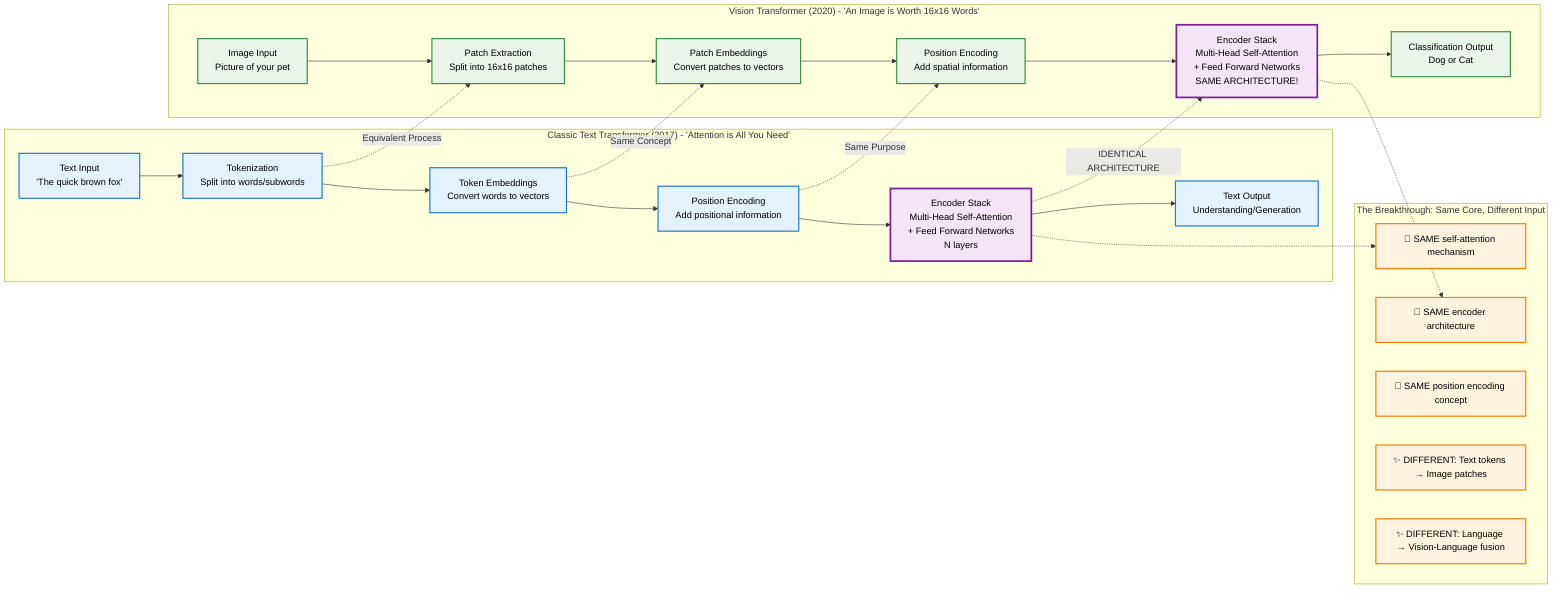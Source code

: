graph LR
    subgraph textside ["Classic Text Transformer (2017) - 'Attention is All You Need'"]
        T1[Text Input<br/>'The quick brown fox'] --> T2[Tokenization<br/>Split into words/subwords] --> T3[Token Embeddings<br/>Convert words to vectors] --> T4[Position Encoding<br/>Add positional information]
        T4 --> T5[Encoder Stack<br/>Multi-Head Self-Attention<br/>+ Feed Forward Networks<br/>N layers]
        T5 --> T6[Text Output<br/>Understanding/Generation]
    end
    
    subgraph visionside ["Vision Transformer (2020) - 'An Image is Worth 16x16 Words'"]
        V1[Image Input<br/>Picture of your pet] --> V2[Patch Extraction<br/>Split into 16x16 patches] --> V3[Patch Embeddings<br/>Convert patches to vectors] --> V4[Position Encoding<br/>Add spatial information]
        V4 --> V5[Encoder Stack<br/>Multi-Head Self-Attention<br/>+ Feed Forward Networks<br/>SAME ARCHITECTURE!]
        V5 --> V6[Classification Output<br/>Dog or Cat]
    end
    
    subgraph breakthrough ["The Breakthrough: Same Core, Different Input"]
        B1[🔑 SAME self-attention mechanism]
        B2[🔑 SAME encoder architecture] 
        B3[🔑 SAME position encoding concept]
        B4[✨ DIFFERENT: Text tokens → Image patches]
        B5[✨ DIFFERENT: Language → Vision-Language fusion]
    end
    
    %% Connect similar components
    T2 -.->|Equivalent Process| V2
    T3 -.->|Same Concept| V3  
    T4 -.->|Same Purpose| V4
    T5 -.->|IDENTICAL ARCHITECTURE| V5
    
    %% Connect to breakthrough
    T5 -.-> B1
    V5 -.-> B2
    
    %% Styling
    classDef textNode fill:#e3f2fd,stroke:#1976d2,stroke-width:2px,color:#000
    classDef visionNode fill:#e8f5e8,stroke:#388e3c,stroke-width:2px,color:#000
    classDef breakthroughNode fill:#fff3e0,stroke:#f57c00,stroke-width:2px,color:#000
    classDef sameArch fill:#f3e5f5,stroke:#7b1fa2,stroke-width:3px,color:#000
    
    class T1,T2,T3,T4,T6 textNode
    class V1,V2,V3,V4,V6 visionNode
    class T5,V5 sameArch
    class B1,B2,B3,B4,B5 breakthroughNode